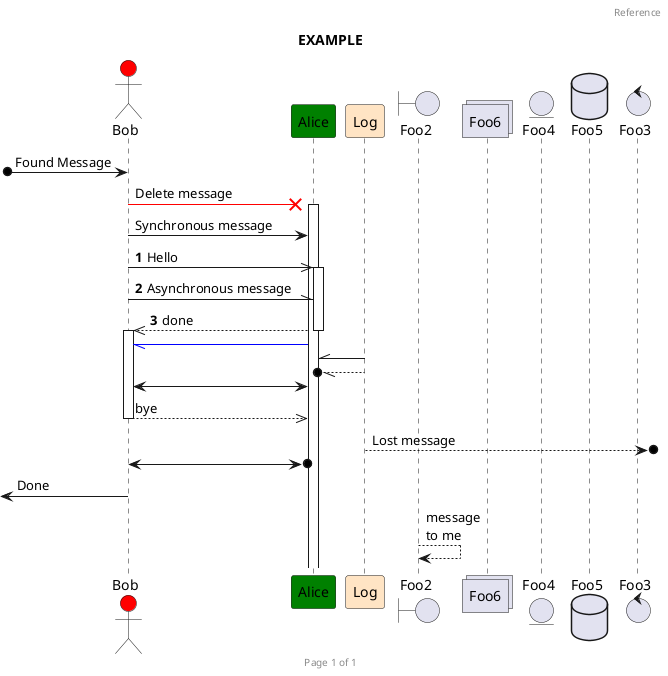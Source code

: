 @startuml

' This is a comment'
header Reference
footer Page %page% of %lastpage%
title EXAMPLE
' Type of participants - with order, rename, color
boundary Foo2 order 15
control Foo3 order 35
entity Foo4 order 25
database Foo5 order 30
collections Foo6 order 20
participant Alice order 10 #Green
actor Bob order 5 #Red
participant Log order 13 #Bisque

'## Arrow types with colors and numbering'
'## Lifeline activation and shortcuts ++ __ ** !! activation

[o-> Bob: Found Message
Bob -[#red]>x Alice ++ : Delete message
Bob -> Alice : Synchronous message
autonumber
Bob ->> Alice ++ : Hello
Bob -\\ Alice: Asynchronous message
return done
autonumber stop
Bob ++
Bob \\[#blue]- Alice
Alice //- Log
Alice o\\-- Log
Bob <-> Alice
return  bye
Log -->o] : Lost message
Bob <->o Alice
[<- Bob: Done

'## Messages to self - text below arrow'
Foo2 --> Foo2 : message\nto me
@enduml